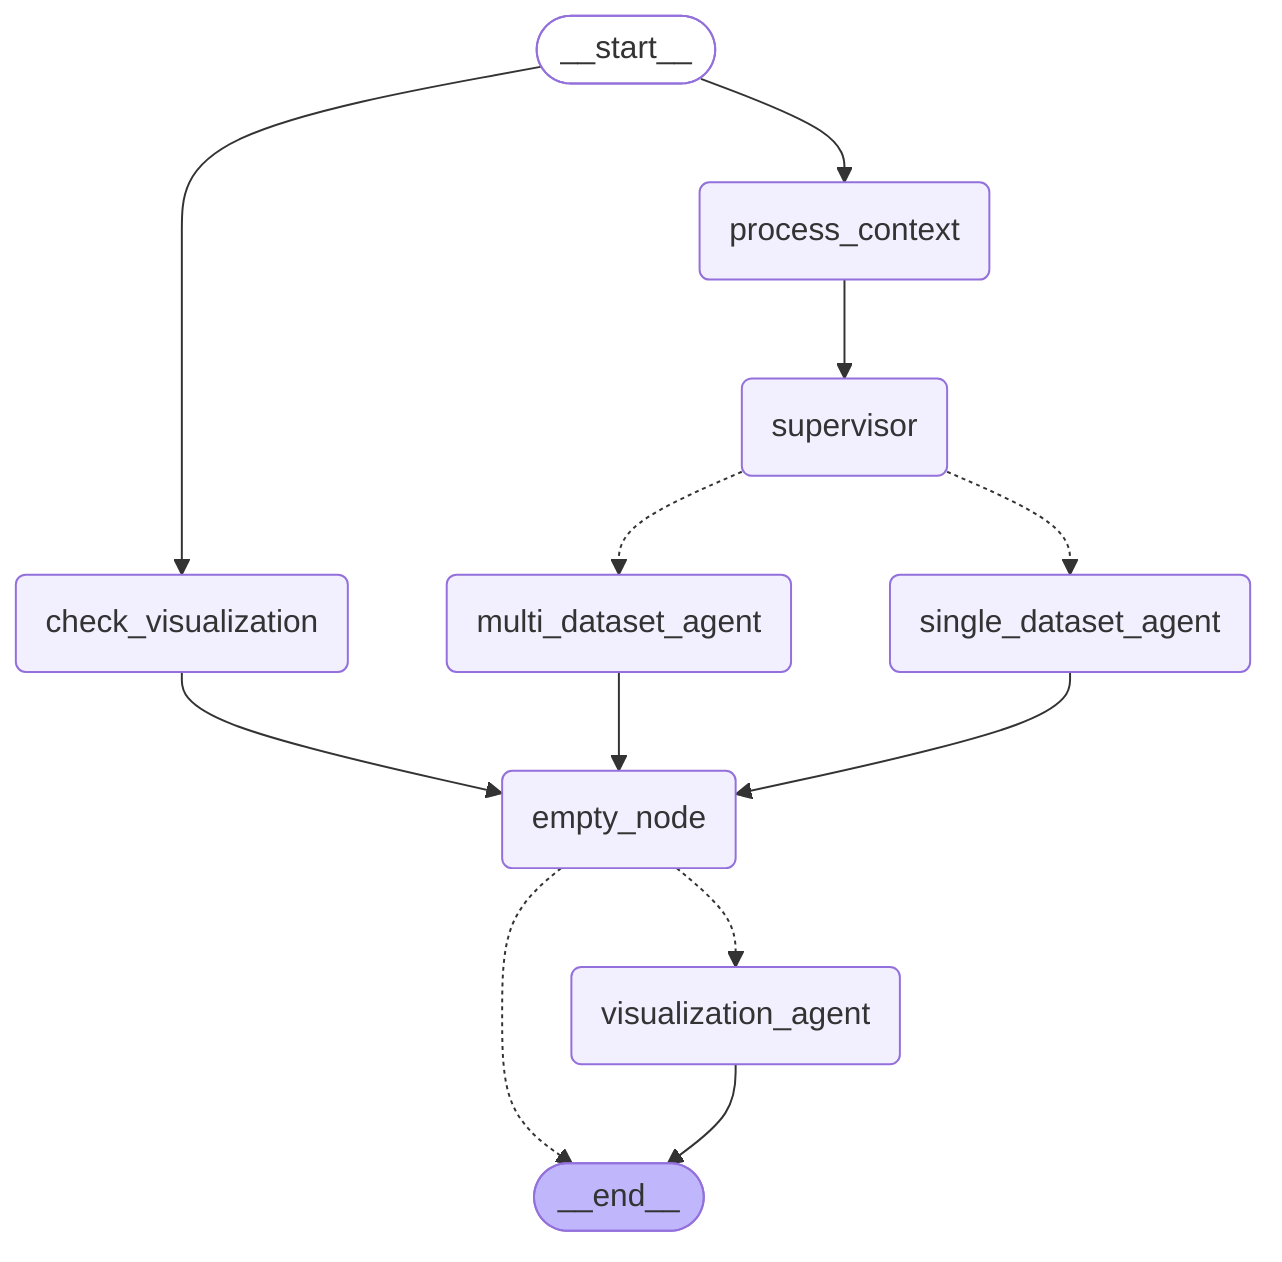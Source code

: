 ---
config:
  flowchart:
    curve: basis
---
graph TD;
	__start__([<p>__start__</p>]):::first
	process_context(process_context)
	supervisor(supervisor)
	multi_dataset_agent(multi_dataset_agent)
	single_dataset_agent(single_dataset_agent)
	visualization_agent(visualization_agent)
	check_visualization(check_visualization)
	empty_node(empty_node)
	__end__([<p>__end__</p>]):::last
	__start__ --> check_visualization;
	__start__ --> process_context;
	check_visualization --> empty_node;
	empty_node -.-> __end__;
	empty_node -.-> visualization_agent;
	multi_dataset_agent --> empty_node;
	process_context --> supervisor;
	single_dataset_agent --> empty_node;
	supervisor -.-> multi_dataset_agent;
	supervisor -.-> single_dataset_agent;
	visualization_agent --> __end__;
	classDef default fill:#f2f0ff,line-height:1.2
	classDef first fill-opacity:0
	classDef last fill:#bfb6fc